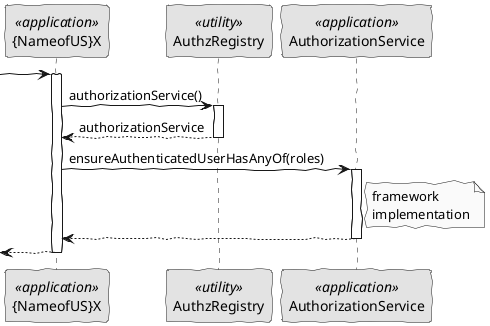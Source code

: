 @startuml
skinparam handwritten true
skinparam monochrome true
skinparam packageStyle rect
skinparam defaultFontName FG Virgil
skinparam shadowing false

participant "{NameofUS}X" as SVC <<application>>
participant AuthzRegistry as Registry <<utility>>
participant AuthorizationService as AuthService <<application>>

-> SVC :
activate SVC

SVC -> Registry : authorizationService()
activate Registry
Registry --> SVC: authorizationService
deactivate Registry

SVC -> AuthService : ensureAuthenticatedUserHasAnyOf(roles)
activate AuthService

note right of AuthService : framework\nimplementation

AuthService --> SVC :
deactivate AuthService

<-- SVC :
deactivate SVC

@enduml
